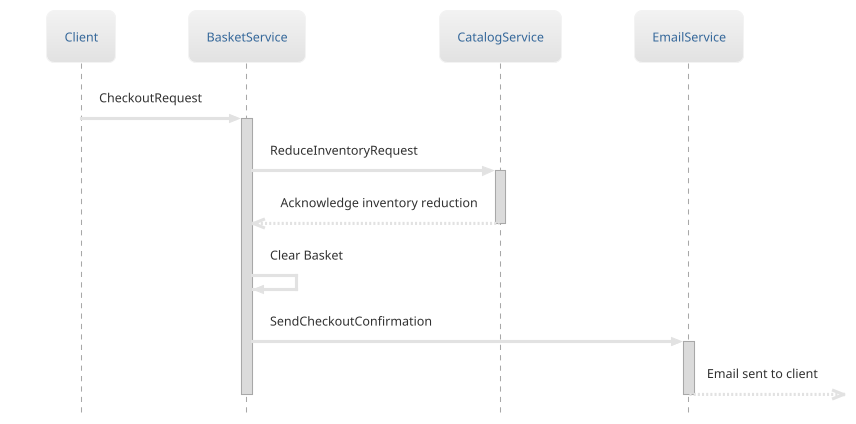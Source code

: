 @startuml
!theme lightgray
skinparam style strictuml
skinparam DefaultFontName Arial
skinparam backgroundColor White

Client -> BasketService: CheckoutRequest
activate BasketService

BasketService -> CatalogService: ReduceInventoryRequest
activate CatalogService
CatalogService -->> BasketService: Acknowledge inventory reduction
deactivate CatalogService

BasketService -> BasketService: Clear Basket

BasketService -> EmailService: SendCheckoutConfirmation
activate EmailService
EmailService -->> : Email sent to client
deactivate EmailService

deactivate BasketService
@enduml